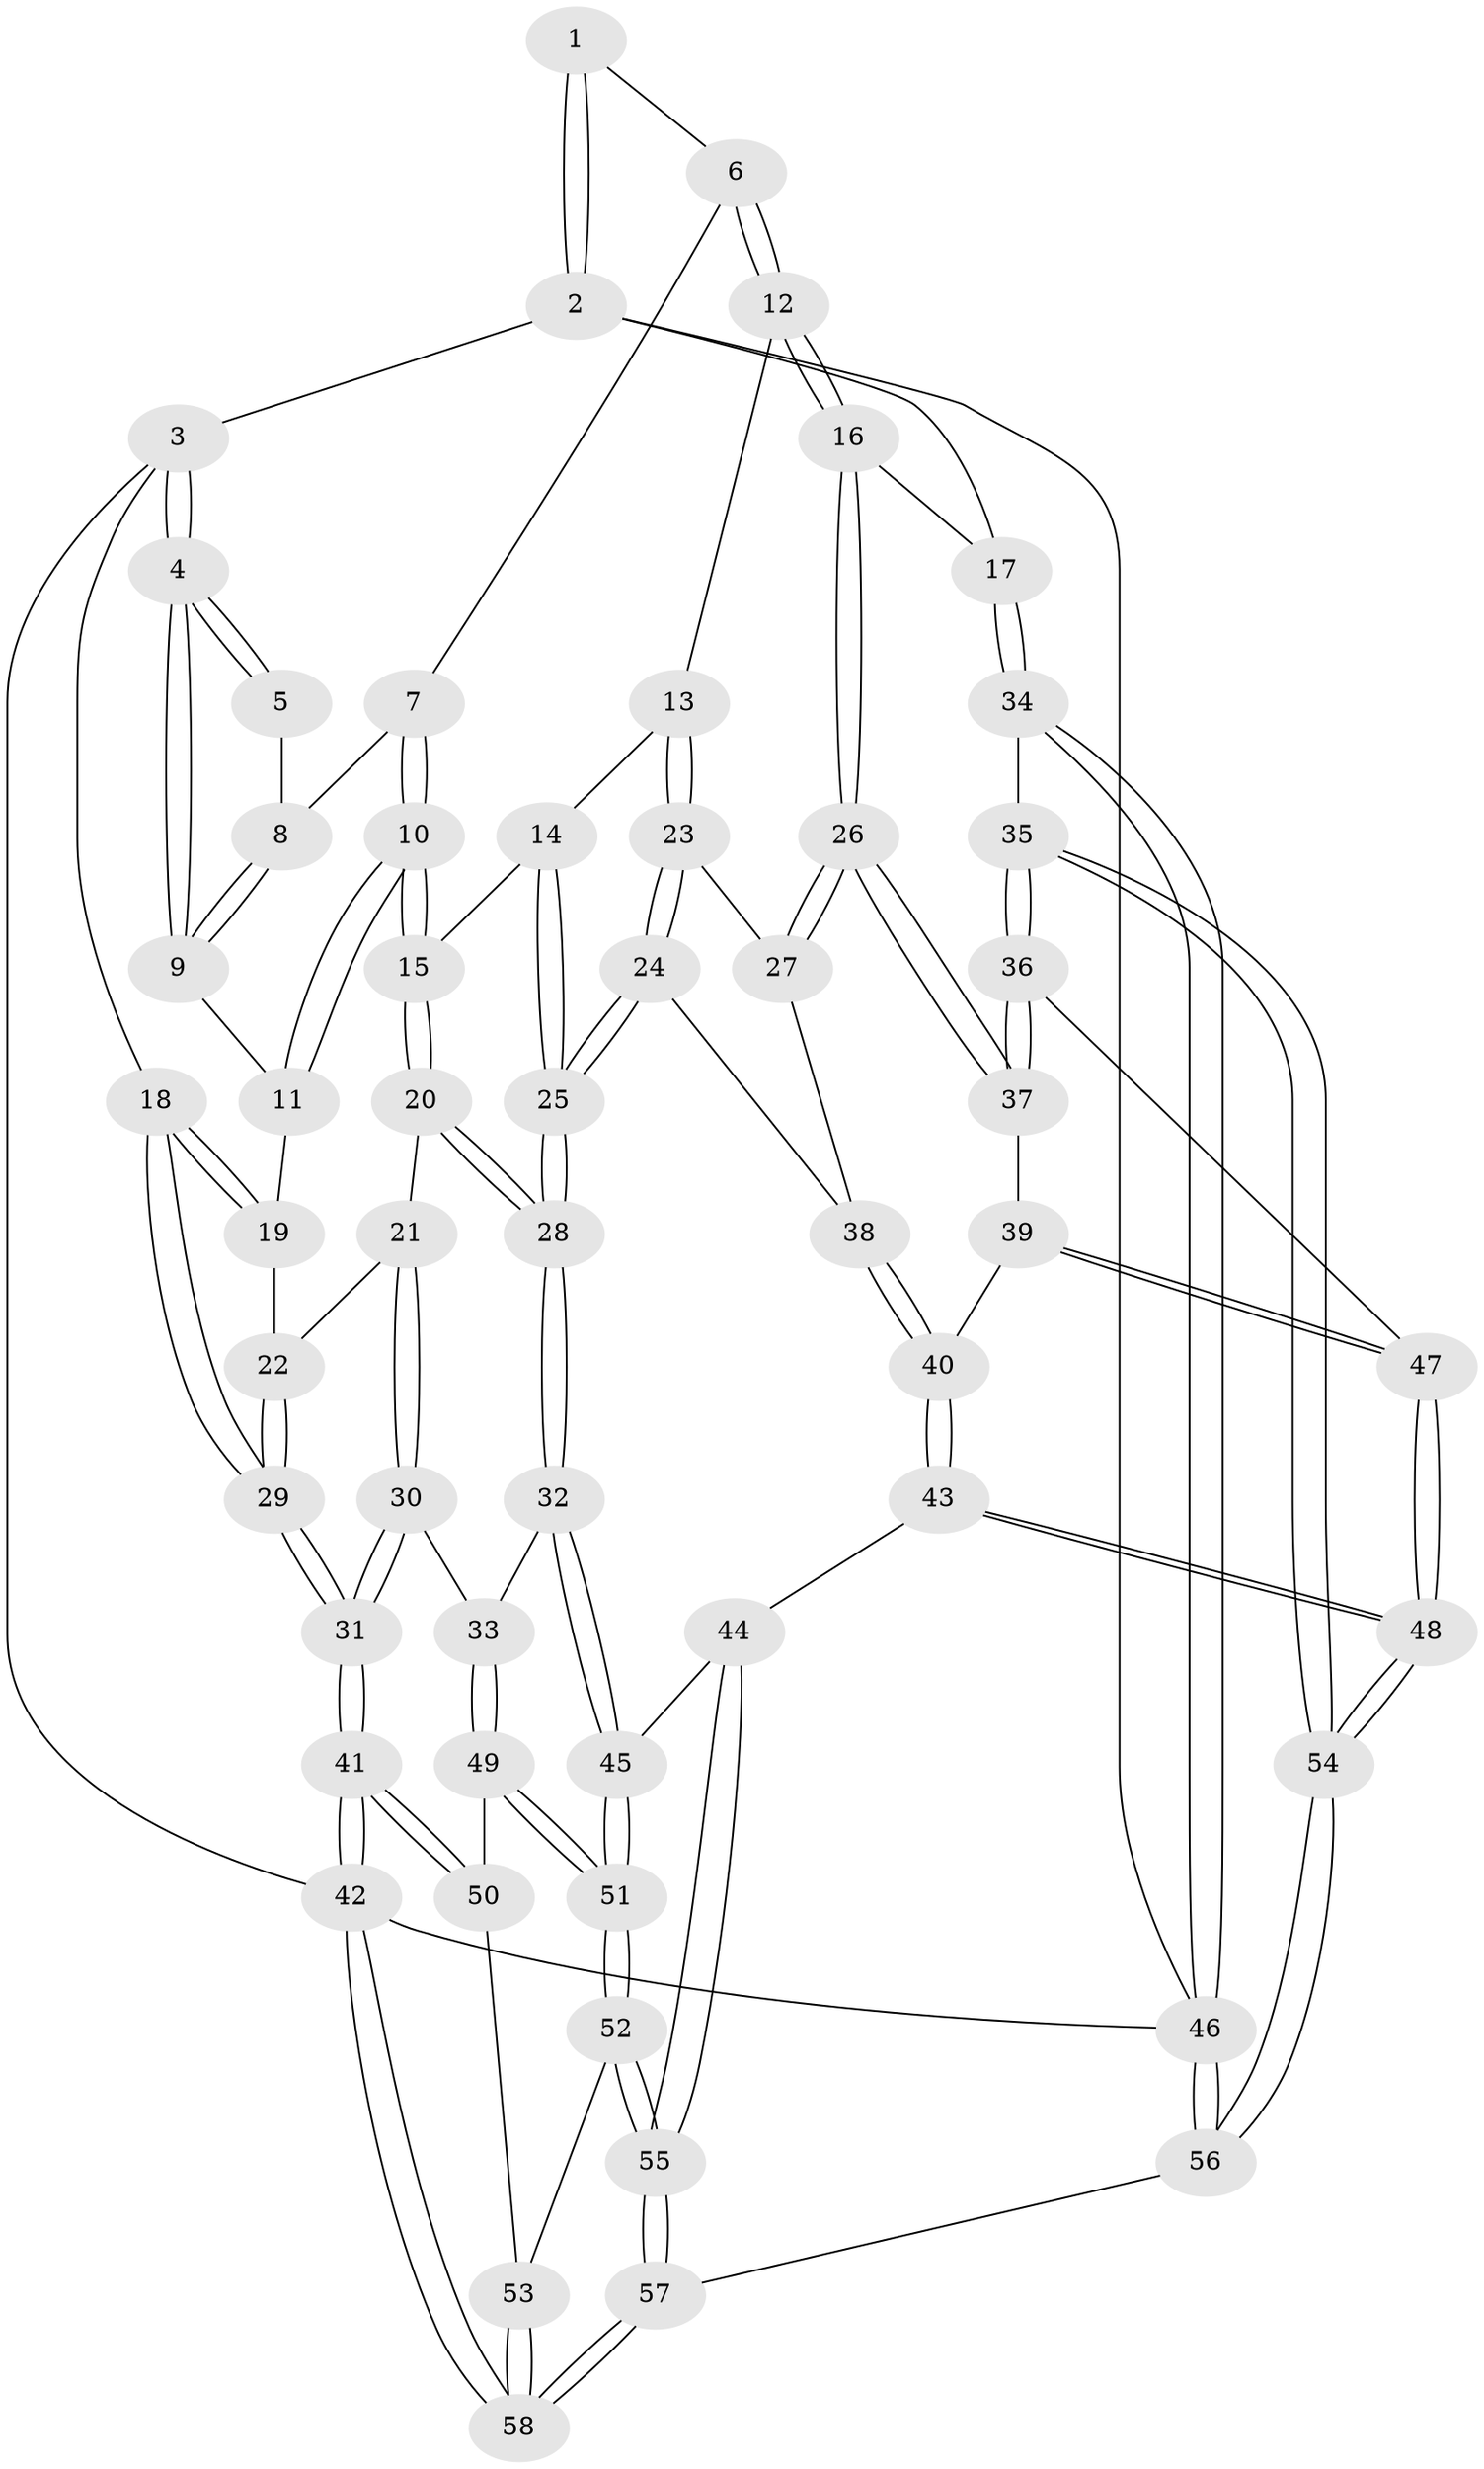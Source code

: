 // Generated by graph-tools (version 1.1) at 2025/03/03/09/25 03:03:23]
// undirected, 58 vertices, 142 edges
graph export_dot {
graph [start="1"]
  node [color=gray90,style=filled];
  1 [pos="+0.4295198532479409+0"];
  2 [pos="+1+0"];
  3 [pos="+0+0"];
  4 [pos="+0+0"];
  5 [pos="+0.18413317689624056+0"];
  6 [pos="+0.47182757530722735+0.12590701096183013"];
  7 [pos="+0.36395778321165767+0.2097225715199431"];
  8 [pos="+0.18754135330670887+0.1834870649661724"];
  9 [pos="+0.14505572470738337+0.2530422367457993"];
  10 [pos="+0.29870479384583304+0.34473605303481486"];
  11 [pos="+0.14348106120873308+0.2599580392161899"];
  12 [pos="+0.6193556951306188+0.2781031699155554"];
  13 [pos="+0.5915600949907397+0.32009858112638234"];
  14 [pos="+0.4587639768426569+0.38590659897096874"];
  15 [pos="+0.3112705232016337+0.3962337296983114"];
  16 [pos="+0.9702193633556627+0.2704183192527558"];
  17 [pos="+1+0.216702518934007"];
  18 [pos="+0+0.10330172115658788"];
  19 [pos="+0.11175061215199207+0.2871042611064051"];
  20 [pos="+0.2751120087019792+0.4763966847954296"];
  21 [pos="+0.16025999560966414+0.47319602793368887"];
  22 [pos="+0.08117573428089421+0.41622187333009125"];
  23 [pos="+0.5809034801551436+0.436869298190994"];
  24 [pos="+0.4387223189170082+0.5925683171450714"];
  25 [pos="+0.43164385356416374+0.5948562131661903"];
  26 [pos="+0.8030170316082592+0.5721068506757644"];
  27 [pos="+0.6375099300923104+0.5790567398757027"];
  28 [pos="+0.3604853816809636+0.641560864533045"];
  29 [pos="+0+0.5097925484461565"];
  30 [pos="+0.08652531086015978+0.6652918733817927"];
  31 [pos="+0+0.6025947542890064"];
  32 [pos="+0.35699859688834057+0.6570733585932039"];
  33 [pos="+0.14485088757529263+0.7148674675984672"];
  34 [pos="+1+0.8300135814098152"];
  35 [pos="+1+0.8198376748535491"];
  36 [pos="+0.8310976702821703+0.7157237892585951"];
  37 [pos="+0.8129641487249664+0.6880952249300062"];
  38 [pos="+0.6111333745268+0.6054979761460122"];
  39 [pos="+0.6416062294670318+0.7440956249460688"];
  40 [pos="+0.6105565478652738+0.7454461381018492"];
  41 [pos="+0+0.7202796372858572"];
  42 [pos="+0+1"];
  43 [pos="+0.5353671062374358+0.8129633935641298"];
  44 [pos="+0.49992576042047493+0.8136705903011187"];
  45 [pos="+0.3736049606331164+0.6910511783258447"];
  46 [pos="+1+1"];
  47 [pos="+0.7544334198425438+0.8563261636184086"];
  48 [pos="+0.7275367868303219+0.9975966830960676"];
  49 [pos="+0.14442795960789892+0.7179313259806978"];
  50 [pos="+0.08545551053549588+0.8297439819888877"];
  51 [pos="+0.25525827638834414+0.9189893648674526"];
  52 [pos="+0.2548258474677927+0.9281492693792694"];
  53 [pos="+0.08006178798701827+0.8887011434476283"];
  54 [pos="+0.7311184353515766+1"];
  55 [pos="+0.3438506381827176+1"];
  56 [pos="+0.7135079744609869+1"];
  57 [pos="+0.342999078682883+1"];
  58 [pos="+0+1"];
  1 -- 2;
  1 -- 2;
  1 -- 6;
  2 -- 3;
  2 -- 17;
  2 -- 46;
  3 -- 4;
  3 -- 4;
  3 -- 18;
  3 -- 42;
  4 -- 5;
  4 -- 5;
  4 -- 9;
  4 -- 9;
  5 -- 8;
  6 -- 7;
  6 -- 12;
  6 -- 12;
  7 -- 8;
  7 -- 10;
  7 -- 10;
  8 -- 9;
  8 -- 9;
  9 -- 11;
  10 -- 11;
  10 -- 11;
  10 -- 15;
  10 -- 15;
  11 -- 19;
  12 -- 13;
  12 -- 16;
  12 -- 16;
  13 -- 14;
  13 -- 23;
  13 -- 23;
  14 -- 15;
  14 -- 25;
  14 -- 25;
  15 -- 20;
  15 -- 20;
  16 -- 17;
  16 -- 26;
  16 -- 26;
  17 -- 34;
  17 -- 34;
  18 -- 19;
  18 -- 19;
  18 -- 29;
  18 -- 29;
  19 -- 22;
  20 -- 21;
  20 -- 28;
  20 -- 28;
  21 -- 22;
  21 -- 30;
  21 -- 30;
  22 -- 29;
  22 -- 29;
  23 -- 24;
  23 -- 24;
  23 -- 27;
  24 -- 25;
  24 -- 25;
  24 -- 38;
  25 -- 28;
  25 -- 28;
  26 -- 27;
  26 -- 27;
  26 -- 37;
  26 -- 37;
  27 -- 38;
  28 -- 32;
  28 -- 32;
  29 -- 31;
  29 -- 31;
  30 -- 31;
  30 -- 31;
  30 -- 33;
  31 -- 41;
  31 -- 41;
  32 -- 33;
  32 -- 45;
  32 -- 45;
  33 -- 49;
  33 -- 49;
  34 -- 35;
  34 -- 46;
  34 -- 46;
  35 -- 36;
  35 -- 36;
  35 -- 54;
  35 -- 54;
  36 -- 37;
  36 -- 37;
  36 -- 47;
  37 -- 39;
  38 -- 40;
  38 -- 40;
  39 -- 40;
  39 -- 47;
  39 -- 47;
  40 -- 43;
  40 -- 43;
  41 -- 42;
  41 -- 42;
  41 -- 50;
  41 -- 50;
  42 -- 58;
  42 -- 58;
  42 -- 46;
  43 -- 44;
  43 -- 48;
  43 -- 48;
  44 -- 45;
  44 -- 55;
  44 -- 55;
  45 -- 51;
  45 -- 51;
  46 -- 56;
  46 -- 56;
  47 -- 48;
  47 -- 48;
  48 -- 54;
  48 -- 54;
  49 -- 50;
  49 -- 51;
  49 -- 51;
  50 -- 53;
  51 -- 52;
  51 -- 52;
  52 -- 53;
  52 -- 55;
  52 -- 55;
  53 -- 58;
  53 -- 58;
  54 -- 56;
  54 -- 56;
  55 -- 57;
  55 -- 57;
  56 -- 57;
  57 -- 58;
  57 -- 58;
}
